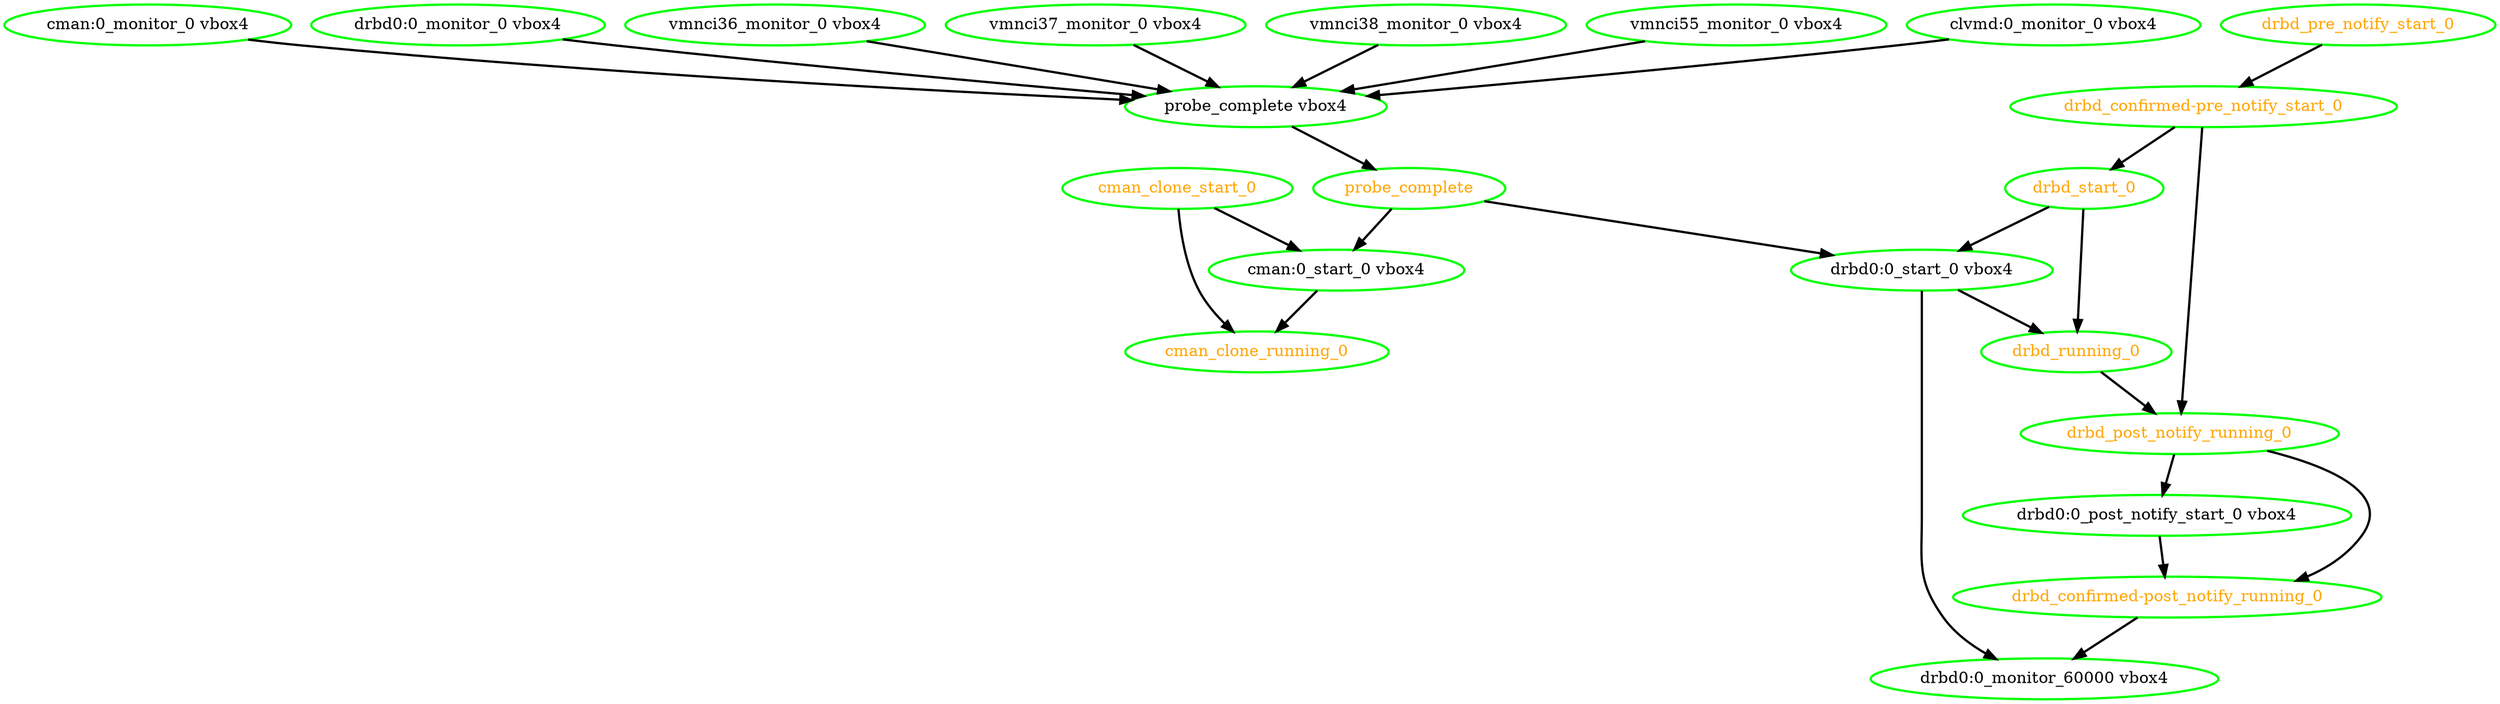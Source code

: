 digraph "g" {
"clvmd:0_monitor_0 vbox4" -> "probe_complete vbox4" [ style = bold]
"clvmd:0_monitor_0 vbox4" [ style=bold color="green" fontcolor="black"  ]
"cman:0_monitor_0 vbox4" -> "probe_complete vbox4" [ style = bold]
"cman:0_monitor_0 vbox4" [ style=bold color="green" fontcolor="black"  ]
"cman:0_start_0 vbox4" -> "cman_clone_running_0" [ style = bold]
"cman:0_start_0 vbox4" [ style=bold color="green" fontcolor="black"  ]
"cman_clone_running_0" [ style=bold color="green" fontcolor="orange"  ]
"cman_clone_start_0" -> "cman:0_start_0 vbox4" [ style = bold]
"cman_clone_start_0" -> "cman_clone_running_0" [ style = bold]
"cman_clone_start_0" [ style=bold color="green" fontcolor="orange"  ]
"drbd0:0_monitor_0 vbox4" -> "probe_complete vbox4" [ style = bold]
"drbd0:0_monitor_0 vbox4" [ style=bold color="green" fontcolor="black"  ]
"drbd0:0_monitor_60000 vbox4" [ style=bold color="green" fontcolor="black"  ]
"drbd0:0_post_notify_start_0 vbox4" -> "drbd_confirmed-post_notify_running_0" [ style = bold]
"drbd0:0_post_notify_start_0 vbox4" [ style=bold color="green" fontcolor="black"  ]
"drbd0:0_start_0 vbox4" -> "drbd0:0_monitor_60000 vbox4" [ style = bold]
"drbd0:0_start_0 vbox4" -> "drbd_running_0" [ style = bold]
"drbd0:0_start_0 vbox4" [ style=bold color="green" fontcolor="black"  ]
"drbd_confirmed-post_notify_running_0" -> "drbd0:0_monitor_60000 vbox4" [ style = bold]
"drbd_confirmed-post_notify_running_0" [ style=bold color="green" fontcolor="orange"  ]
"drbd_confirmed-pre_notify_start_0" -> "drbd_post_notify_running_0" [ style = bold]
"drbd_confirmed-pre_notify_start_0" -> "drbd_start_0" [ style = bold]
"drbd_confirmed-pre_notify_start_0" [ style=bold color="green" fontcolor="orange"  ]
"drbd_post_notify_running_0" -> "drbd0:0_post_notify_start_0 vbox4" [ style = bold]
"drbd_post_notify_running_0" -> "drbd_confirmed-post_notify_running_0" [ style = bold]
"drbd_post_notify_running_0" [ style=bold color="green" fontcolor="orange"  ]
"drbd_pre_notify_start_0" -> "drbd_confirmed-pre_notify_start_0" [ style = bold]
"drbd_pre_notify_start_0" [ style=bold color="green" fontcolor="orange"  ]
"drbd_running_0" -> "drbd_post_notify_running_0" [ style = bold]
"drbd_running_0" [ style=bold color="green" fontcolor="orange"  ]
"drbd_start_0" -> "drbd0:0_start_0 vbox4" [ style = bold]
"drbd_start_0" -> "drbd_running_0" [ style = bold]
"drbd_start_0" [ style=bold color="green" fontcolor="orange"  ]
"probe_complete vbox4" -> "probe_complete" [ style = bold]
"probe_complete vbox4" [ style=bold color="green" fontcolor="black"  ]
"probe_complete" -> "cman:0_start_0 vbox4" [ style = bold]
"probe_complete" -> "drbd0:0_start_0 vbox4" [ style = bold]
"probe_complete" [ style=bold color="green" fontcolor="orange"  ]
"vmnci36_monitor_0 vbox4" -> "probe_complete vbox4" [ style = bold]
"vmnci36_monitor_0 vbox4" [ style=bold color="green" fontcolor="black"  ]
"vmnci37_monitor_0 vbox4" -> "probe_complete vbox4" [ style = bold]
"vmnci37_monitor_0 vbox4" [ style=bold color="green" fontcolor="black"  ]
"vmnci38_monitor_0 vbox4" -> "probe_complete vbox4" [ style = bold]
"vmnci38_monitor_0 vbox4" [ style=bold color="green" fontcolor="black"  ]
"vmnci55_monitor_0 vbox4" -> "probe_complete vbox4" [ style = bold]
"vmnci55_monitor_0 vbox4" [ style=bold color="green" fontcolor="black"  ]
}
